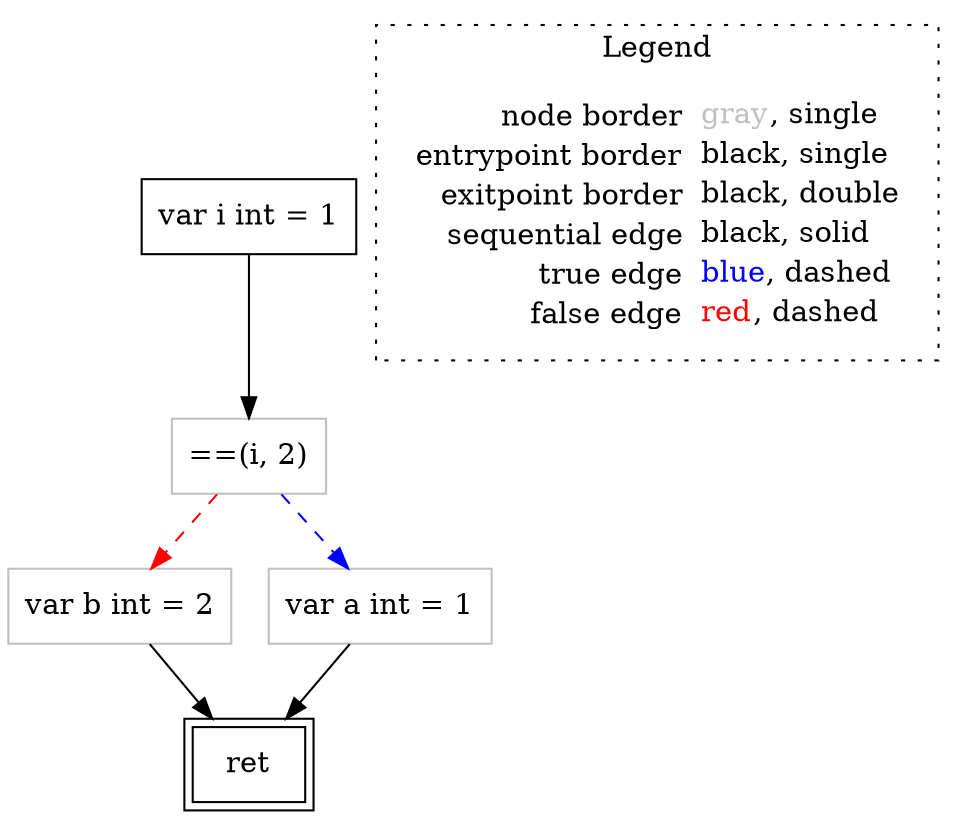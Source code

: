 digraph {
	"node0" [shape="rect",color="black",label=<var i int = 1>];
	"node1" [shape="rect",color="gray",label=<var b int = 2>];
	"node2" [shape="rect",color="black",peripheries="2",label=<ret>];
	"node3" [shape="rect",color="gray",label=<==(i, 2)>];
	"node4" [shape="rect",color="gray",label=<var a int = 1>];
	"node1" -> "node2" [color="black"];
	"node0" -> "node3" [color="black"];
	"node3" -> "node1" [color="red",style="dashed"];
	"node3" -> "node4" [color="blue",style="dashed"];
	"node4" -> "node2" [color="black"];
subgraph cluster_legend {
	label="Legend";
	style=dotted;
	node [shape=plaintext];
	"legend" [label=<<table border="0" cellpadding="2" cellspacing="0" cellborder="0"><tr><td align="right">node border&nbsp;</td><td align="left"><font color="gray">gray</font>, single</td></tr><tr><td align="right">entrypoint border&nbsp;</td><td align="left"><font color="black">black</font>, single</td></tr><tr><td align="right">exitpoint border&nbsp;</td><td align="left"><font color="black">black</font>, double</td></tr><tr><td align="right">sequential edge&nbsp;</td><td align="left"><font color="black">black</font>, solid</td></tr><tr><td align="right">true edge&nbsp;</td><td align="left"><font color="blue">blue</font>, dashed</td></tr><tr><td align="right">false edge&nbsp;</td><td align="left"><font color="red">red</font>, dashed</td></tr></table>>];
}

}

